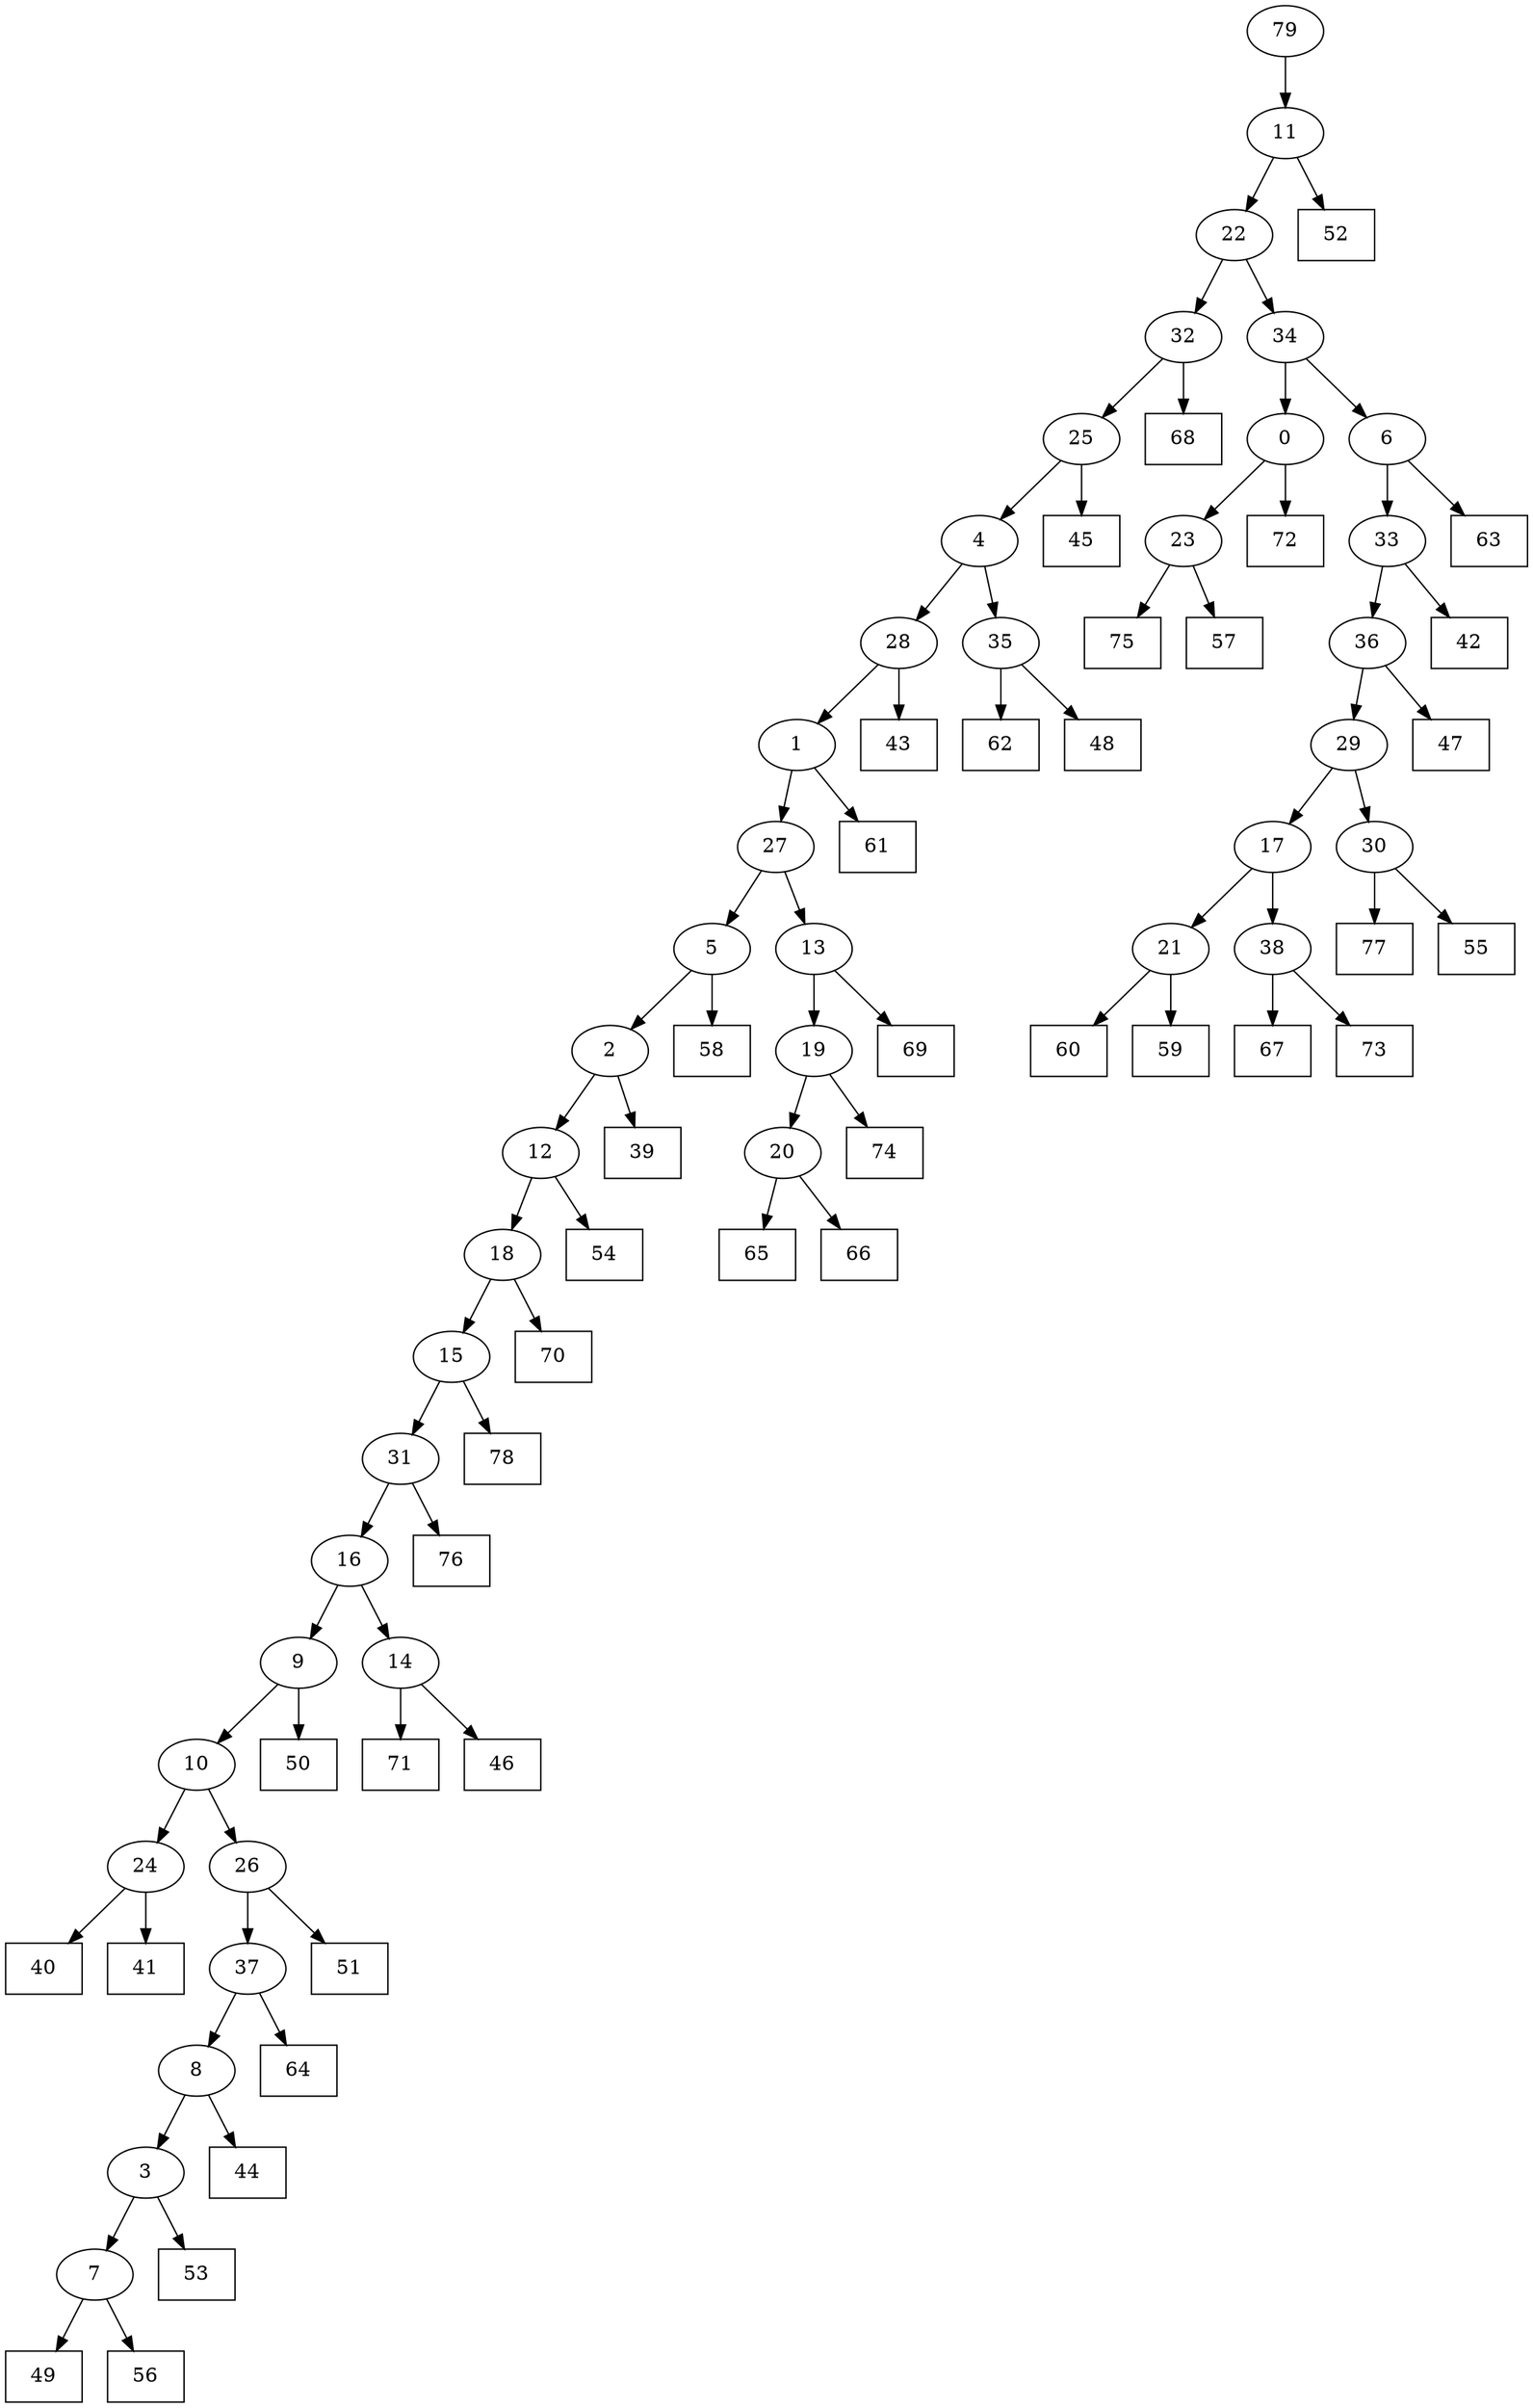 digraph G {
0[label="0"];
1[label="1"];
2[label="2"];
3[label="3"];
4[label="4"];
5[label="5"];
6[label="6"];
7[label="7"];
8[label="8"];
9[label="9"];
10[label="10"];
11[label="11"];
12[label="12"];
13[label="13"];
14[label="14"];
15[label="15"];
16[label="16"];
17[label="17"];
18[label="18"];
19[label="19"];
20[label="20"];
21[label="21"];
22[label="22"];
23[label="23"];
24[label="24"];
25[label="25"];
26[label="26"];
27[label="27"];
28[label="28"];
29[label="29"];
30[label="30"];
31[label="31"];
32[label="32"];
33[label="33"];
34[label="34"];
35[label="35"];
36[label="36"];
37[label="37"];
38[label="38"];
39[shape=box,label="62"];
40[shape=box,label="51"];
41[shape=box,label="71"];
42[shape=box,label="74"];
43[shape=box,label="76"];
44[shape=box,label="63"];
45[shape=box,label="60"];
46[shape=box,label="72"];
47[shape=box,label="67"];
48[shape=box,label="40"];
49[shape=box,label="70"];
50[shape=box,label="77"];
51[shape=box,label="69"];
52[shape=box,label="46"];
53[shape=box,label="75"];
54[shape=box,label="78"];
55[shape=box,label="57"];
56[shape=box,label="49"];
57[shape=box,label="45"];
58[shape=box,label="65"];
59[shape=box,label="50"];
60[shape=box,label="54"];
61[shape=box,label="53"];
62[shape=box,label="61"];
63[shape=box,label="68"];
64[shape=box,label="52"];
65[shape=box,label="41"];
66[shape=box,label="59"];
67[shape=box,label="64"];
68[shape=box,label="58"];
69[shape=box,label="48"];
70[shape=box,label="43"];
71[shape=box,label="42"];
72[shape=box,label="39"];
73[shape=box,label="44"];
74[shape=box,label="66"];
75[shape=box,label="55"];
76[shape=box,label="47"];
77[shape=box,label="73"];
78[shape=box,label="56"];
79[label="79"];
21->66 ;
19->42 ;
6->44 ;
13->51 ;
14->52 ;
25->57 ;
38->77 ;
38->47 ;
15->54 ;
9->59 ;
3->61 ;
12->60 ;
35->69 ;
30->75 ;
32->63 ;
20->58 ;
16->14 ;
14->41 ;
7->56 ;
23->53 ;
26->37 ;
37->67 ;
27->13 ;
13->19 ;
4->28 ;
11->64 ;
34->6 ;
22->32 ;
32->25 ;
33->36 ;
7->78 ;
17->21 ;
21->45 ;
33->71 ;
3->7 ;
16->9 ;
0->23 ;
15->31 ;
31->43 ;
35->39 ;
24->48 ;
36->76 ;
79->11 ;
11->22 ;
30->50 ;
29->30 ;
31->16 ;
5->68 ;
17->38 ;
27->5 ;
25->4 ;
4->35 ;
1->27 ;
18->49 ;
9->10 ;
28->70 ;
2->72 ;
37->8 ;
8->3 ;
10->24 ;
24->65 ;
22->34 ;
36->29 ;
6->33 ;
5->2 ;
2->12 ;
8->73 ;
0->46 ;
34->0 ;
18->15 ;
29->17 ;
10->26 ;
26->40 ;
12->18 ;
19->20 ;
20->74 ;
23->55 ;
28->1 ;
1->62 ;
}
